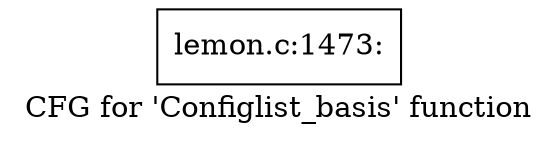digraph "CFG for 'Configlist_basis' function" {
	label="CFG for 'Configlist_basis' function";

	Node0x5625653693e0 [shape=record,label="{lemon.c:1473:}"];
}
